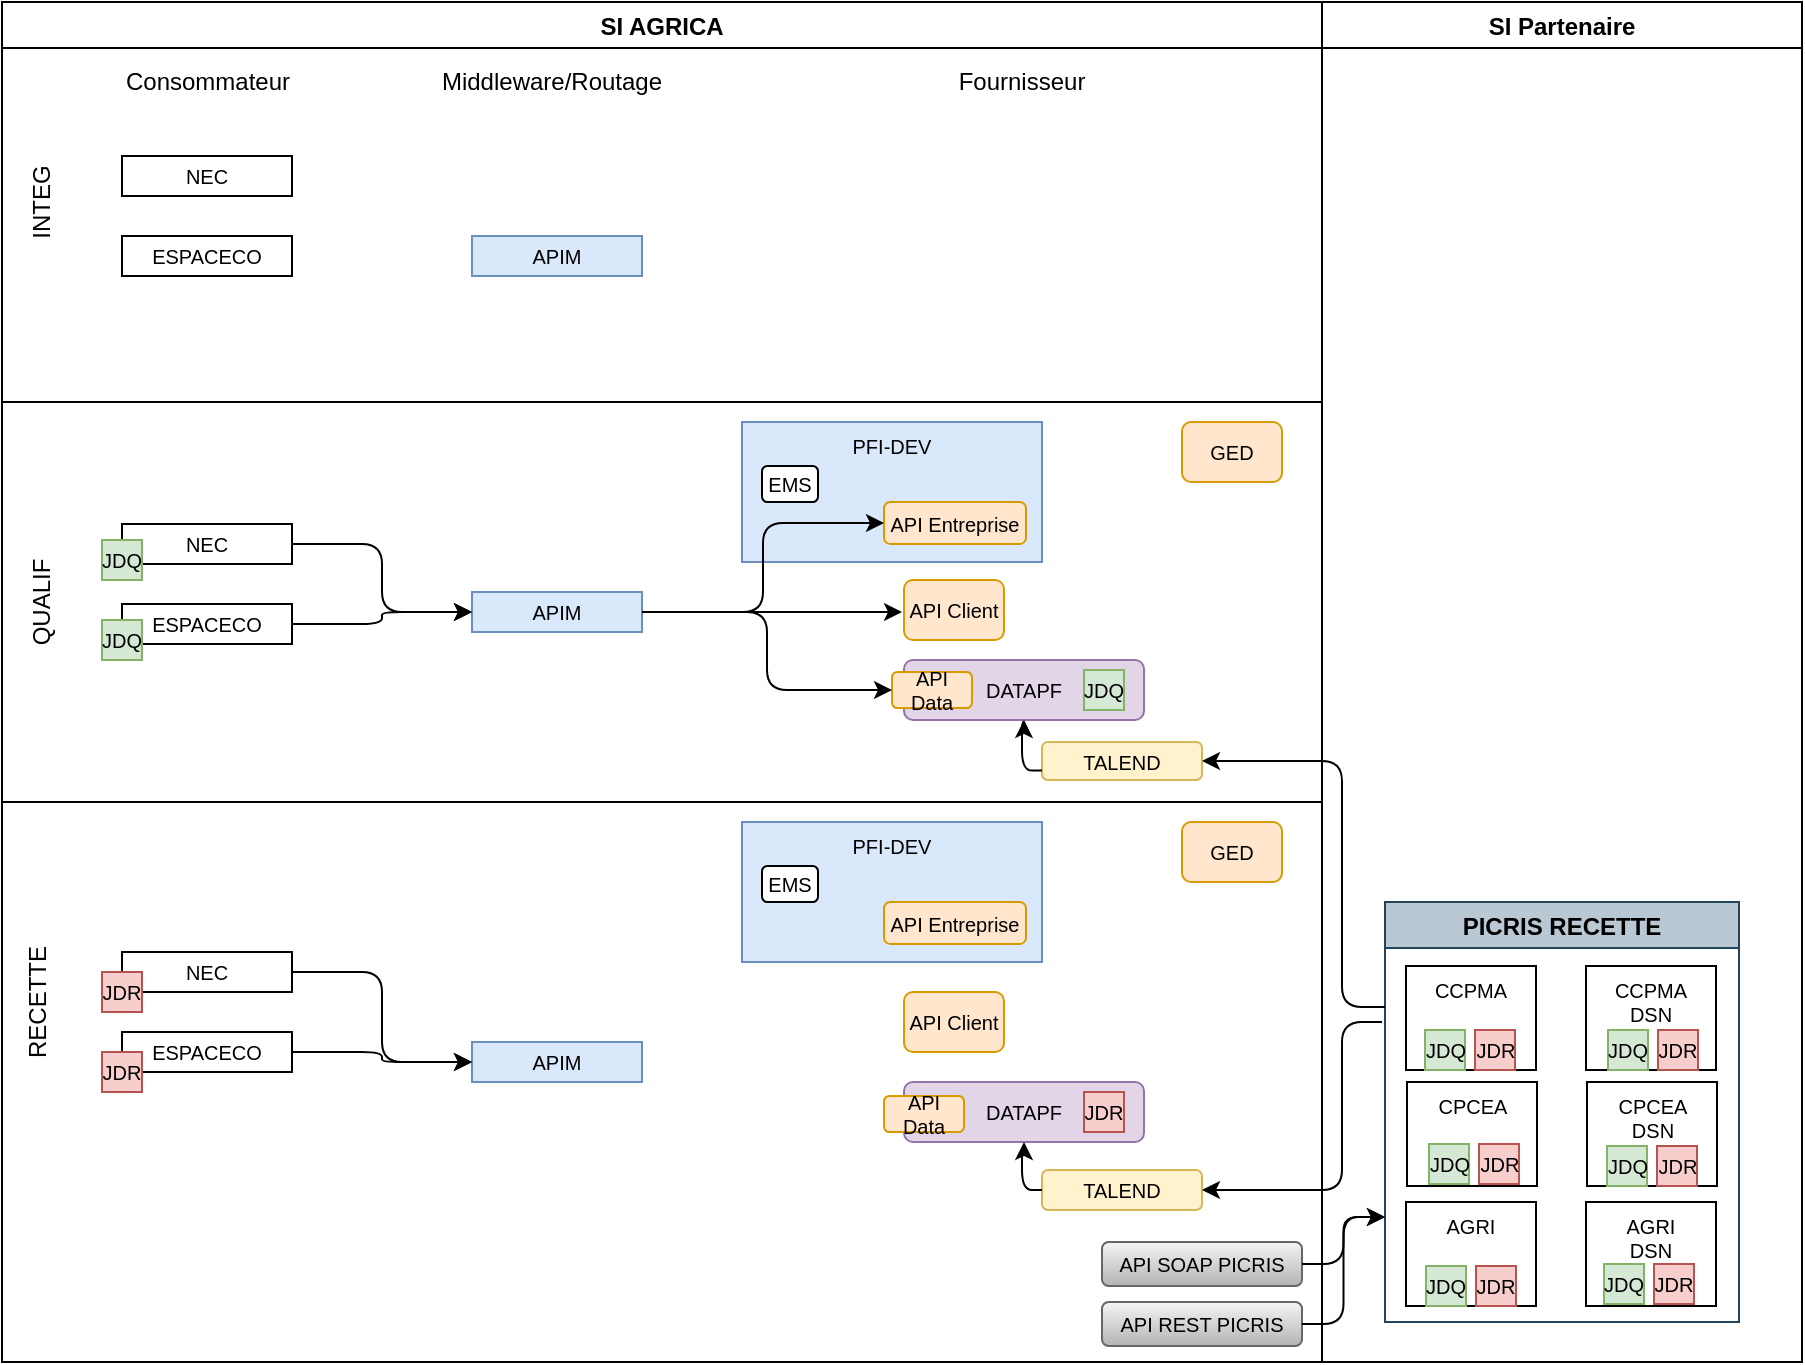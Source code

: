 <mxfile version="14.2.6" type="github">
  <diagram id="UtawWkkkuRNCDnRygqRu" name="Page-1">
    <mxGraphModel dx="1718" dy="937" grid="1" gridSize="10" guides="1" tooltips="1" connect="1" arrows="1" fold="1" page="1" pageScale="1" pageWidth="827" pageHeight="1169" math="0" shadow="0">
      <root>
        <mxCell id="0" />
        <mxCell id="1" parent="0" />
        <mxCell id="fi5G1cxpYTyHCKTgN4Be-5" value="SI AGRICA" style="swimlane;" parent="1" vertex="1">
          <mxGeometry x="10" width="660" height="680" as="geometry" />
        </mxCell>
        <mxCell id="fi5G1cxpYTyHCKTgN4Be-16" value="RECETTE" style="text;html=1;strokeColor=none;fillColor=none;align=center;verticalAlign=middle;whiteSpace=wrap;rounded=0;rotation=-90;" parent="fi5G1cxpYTyHCKTgN4Be-5" vertex="1">
          <mxGeometry x="-2" y="490" width="40" height="20" as="geometry" />
        </mxCell>
        <mxCell id="fi5G1cxpYTyHCKTgN4Be-17" value="QUALIF" style="text;html=1;strokeColor=none;fillColor=none;align=center;verticalAlign=middle;whiteSpace=wrap;rounded=0;rotation=-90;" parent="fi5G1cxpYTyHCKTgN4Be-5" vertex="1">
          <mxGeometry y="290" width="40" height="20" as="geometry" />
        </mxCell>
        <mxCell id="fi5G1cxpYTyHCKTgN4Be-38" value="INTEG" style="text;html=1;strokeColor=none;fillColor=none;align=center;verticalAlign=middle;whiteSpace=wrap;rounded=0;rotation=-90;" parent="fi5G1cxpYTyHCKTgN4Be-5" vertex="1">
          <mxGeometry y="90" width="40" height="20" as="geometry" />
        </mxCell>
        <mxCell id="fi5G1cxpYTyHCKTgN4Be-39" value="DATAPF" style="rounded=1;whiteSpace=wrap;html=1;fontSize=10;fillColor=#e1d5e7;strokeColor=#9673a6;" parent="fi5G1cxpYTyHCKTgN4Be-5" vertex="1">
          <mxGeometry x="451" y="329" width="120" height="30" as="geometry" />
        </mxCell>
        <mxCell id="fi5G1cxpYTyHCKTgN4Be-41" value="PFI-DEV" style="rounded=0;whiteSpace=wrap;html=1;fontSize=10;fillColor=#dae8fc;strokeColor=#6c8ebf;verticalAlign=top;" parent="fi5G1cxpYTyHCKTgN4Be-5" vertex="1">
          <mxGeometry x="370" y="210" width="150" height="70" as="geometry" />
        </mxCell>
        <mxCell id="fi5G1cxpYTyHCKTgN4Be-43" value="APIM" style="rounded=0;whiteSpace=wrap;html=1;fontSize=10;fillColor=#dae8fc;strokeColor=#6c8ebf;" parent="fi5G1cxpYTyHCKTgN4Be-5" vertex="1">
          <mxGeometry x="235" y="295" width="85" height="20" as="geometry" />
        </mxCell>
        <mxCell id="fi5G1cxpYTyHCKTgN4Be-44" value="APIM" style="rounded=0;whiteSpace=wrap;html=1;fontSize=10;fillColor=#dae8fc;strokeColor=#6c8ebf;" parent="fi5G1cxpYTyHCKTgN4Be-5" vertex="1">
          <mxGeometry x="235" y="520" width="85" height="20" as="geometry" />
        </mxCell>
        <mxCell id="fi5G1cxpYTyHCKTgN4Be-46" value="APIM" style="rounded=0;whiteSpace=wrap;html=1;fontSize=10;fillColor=#dae8fc;strokeColor=#6c8ebf;" parent="fi5G1cxpYTyHCKTgN4Be-5" vertex="1">
          <mxGeometry x="235" y="117" width="85" height="20" as="geometry" />
        </mxCell>
        <mxCell id="fi5G1cxpYTyHCKTgN4Be-47" value="NEC" style="rounded=0;whiteSpace=wrap;html=1;fontSize=10;" parent="fi5G1cxpYTyHCKTgN4Be-5" vertex="1">
          <mxGeometry x="60" y="77" width="85" height="20" as="geometry" />
        </mxCell>
        <mxCell id="fi5G1cxpYTyHCKTgN4Be-48" value="ESPACECO" style="rounded=0;whiteSpace=wrap;html=1;fontSize=10;" parent="fi5G1cxpYTyHCKTgN4Be-5" vertex="1">
          <mxGeometry x="60" y="117" width="85" height="20" as="geometry" />
        </mxCell>
        <mxCell id="fi5G1cxpYTyHCKTgN4Be-50" value="NEC" style="rounded=0;whiteSpace=wrap;html=1;fontSize=10;" parent="fi5G1cxpYTyHCKTgN4Be-5" vertex="1">
          <mxGeometry x="60" y="261" width="85" height="20" as="geometry" />
        </mxCell>
        <mxCell id="fi5G1cxpYTyHCKTgN4Be-51" value="ESPACECO" style="rounded=0;whiteSpace=wrap;html=1;fontSize=10;" parent="fi5G1cxpYTyHCKTgN4Be-5" vertex="1">
          <mxGeometry x="60" y="301" width="85" height="20" as="geometry" />
        </mxCell>
        <mxCell id="fi5G1cxpYTyHCKTgN4Be-53" value="NEC" style="rounded=0;whiteSpace=wrap;html=1;fontSize=10;" parent="fi5G1cxpYTyHCKTgN4Be-5" vertex="1">
          <mxGeometry x="60" y="475" width="85" height="20" as="geometry" />
        </mxCell>
        <mxCell id="fi5G1cxpYTyHCKTgN4Be-54" value="ESPACECO" style="rounded=0;whiteSpace=wrap;html=1;fontSize=10;" parent="fi5G1cxpYTyHCKTgN4Be-5" vertex="1">
          <mxGeometry x="60" y="515" width="85" height="20" as="geometry" />
        </mxCell>
        <mxCell id="fi5G1cxpYTyHCKTgN4Be-56" value="GED" style="rounded=1;whiteSpace=wrap;html=1;fontSize=10;fillColor=#ffe6cc;strokeColor=#d79b00;" parent="fi5G1cxpYTyHCKTgN4Be-5" vertex="1">
          <mxGeometry x="590" y="210" width="50" height="30" as="geometry" />
        </mxCell>
        <mxCell id="fi5G1cxpYTyHCKTgN4Be-60" value="DATAPF" style="rounded=1;whiteSpace=wrap;html=1;fontSize=10;fillColor=#e1d5e7;strokeColor=#9673a6;" parent="fi5G1cxpYTyHCKTgN4Be-5" vertex="1">
          <mxGeometry x="451" y="540" width="120" height="30" as="geometry" />
        </mxCell>
        <mxCell id="fi5G1cxpYTyHCKTgN4Be-95" value="JDQ" style="rounded=0;whiteSpace=wrap;html=1;fontSize=10;fillColor=#d5e8d4;strokeColor=#82b366;" parent="fi5G1cxpYTyHCKTgN4Be-5" vertex="1">
          <mxGeometry x="541" y="334" width="20" height="20" as="geometry" />
        </mxCell>
        <mxCell id="fi5G1cxpYTyHCKTgN4Be-96" value="JDR" style="rounded=0;whiteSpace=wrap;html=1;fontSize=10;fillColor=#f8cecc;strokeColor=#b85450;" parent="fi5G1cxpYTyHCKTgN4Be-5" vertex="1">
          <mxGeometry x="541" y="545" width="20" height="20" as="geometry" />
        </mxCell>
        <mxCell id="fi5G1cxpYTyHCKTgN4Be-97" value="JDQ" style="rounded=0;whiteSpace=wrap;html=1;fontSize=10;fillColor=#d5e8d4;strokeColor=#82b366;" parent="fi5G1cxpYTyHCKTgN4Be-5" vertex="1">
          <mxGeometry x="50" y="269" width="20" height="20" as="geometry" />
        </mxCell>
        <mxCell id="fi5G1cxpYTyHCKTgN4Be-98" value="JDQ" style="rounded=0;whiteSpace=wrap;html=1;fontSize=10;fillColor=#d5e8d4;strokeColor=#82b366;" parent="fi5G1cxpYTyHCKTgN4Be-5" vertex="1">
          <mxGeometry x="50" y="309" width="20" height="20" as="geometry" />
        </mxCell>
        <mxCell id="fi5G1cxpYTyHCKTgN4Be-99" value="JDR" style="rounded=0;whiteSpace=wrap;html=1;fontSize=10;fillColor=#f8cecc;strokeColor=#b85450;" parent="fi5G1cxpYTyHCKTgN4Be-5" vertex="1">
          <mxGeometry x="50" y="485" width="20" height="20" as="geometry" />
        </mxCell>
        <mxCell id="fi5G1cxpYTyHCKTgN4Be-100" value="JDR" style="rounded=0;whiteSpace=wrap;html=1;fontSize=10;fillColor=#f8cecc;strokeColor=#b85450;" parent="fi5G1cxpYTyHCKTgN4Be-5" vertex="1">
          <mxGeometry x="50" y="525" width="20" height="20" as="geometry" />
        </mxCell>
        <mxCell id="BkkZDHYC6QuZQfSpvtJa-2" value="Consommateur" style="text;html=1;strokeColor=none;fillColor=none;align=center;verticalAlign=middle;whiteSpace=wrap;rounded=0;" parent="fi5G1cxpYTyHCKTgN4Be-5" vertex="1">
          <mxGeometry x="77.5" y="30" width="50" height="20" as="geometry" />
        </mxCell>
        <mxCell id="BkkZDHYC6QuZQfSpvtJa-3" value="Middleware/Routage" style="text;html=1;strokeColor=none;fillColor=none;align=center;verticalAlign=middle;whiteSpace=wrap;rounded=0;" parent="fi5G1cxpYTyHCKTgN4Be-5" vertex="1">
          <mxGeometry x="250" y="30" width="50" height="20" as="geometry" />
        </mxCell>
        <mxCell id="BkkZDHYC6QuZQfSpvtJa-4" value="Fournisseur" style="text;html=1;strokeColor=none;fillColor=none;align=center;verticalAlign=middle;whiteSpace=wrap;rounded=0;" parent="fi5G1cxpYTyHCKTgN4Be-5" vertex="1">
          <mxGeometry x="485" y="30" width="50" height="20" as="geometry" />
        </mxCell>
        <mxCell id="C6QLfUmNTLj8EmhHEYac-1" value="TALEND" style="rounded=1;whiteSpace=wrap;html=1;fontSize=10;fillColor=#fff2cc;strokeColor=#d6b656;" parent="fi5G1cxpYTyHCKTgN4Be-5" vertex="1">
          <mxGeometry x="520" y="370" width="80" height="19" as="geometry" />
        </mxCell>
        <mxCell id="C6QLfUmNTLj8EmhHEYac-2" value="TALEND" style="rounded=1;whiteSpace=wrap;html=1;fontSize=10;fillColor=#fff2cc;strokeColor=#d6b656;" parent="fi5G1cxpYTyHCKTgN4Be-5" vertex="1">
          <mxGeometry x="520" y="584" width="80" height="20" as="geometry" />
        </mxCell>
        <mxCell id="C6QLfUmNTLj8EmhHEYac-15" value="EMS" style="rounded=1;whiteSpace=wrap;html=1;fontSize=10;" parent="fi5G1cxpYTyHCKTgN4Be-5" vertex="1">
          <mxGeometry x="380" y="232" width="28" height="18" as="geometry" />
        </mxCell>
        <mxCell id="iJ6u3aECMBL3vNw7YUmj-3" value="API Data" style="rounded=1;whiteSpace=wrap;html=1;fontSize=10;fillColor=#ffe6cc;strokeColor=#d79b00;" vertex="1" parent="fi5G1cxpYTyHCKTgN4Be-5">
          <mxGeometry x="445" y="335" width="40" height="18" as="geometry" />
        </mxCell>
        <mxCell id="iJ6u3aECMBL3vNw7YUmj-5" value="API Client" style="rounded=1;whiteSpace=wrap;html=1;fontSize=10;fillColor=#ffe6cc;strokeColor=#d79b00;" vertex="1" parent="fi5G1cxpYTyHCKTgN4Be-5">
          <mxGeometry x="451" y="289" width="50" height="30" as="geometry" />
        </mxCell>
        <mxCell id="iJ6u3aECMBL3vNw7YUmj-12" value="API Data" style="rounded=1;whiteSpace=wrap;html=1;fontSize=10;fillColor=#ffe6cc;strokeColor=#d79b00;" vertex="1" parent="fi5G1cxpYTyHCKTgN4Be-5">
          <mxGeometry x="441" y="547" width="40" height="18" as="geometry" />
        </mxCell>
        <mxCell id="iJ6u3aECMBL3vNw7YUmj-22" value="API Entreprise" style="rounded=1;whiteSpace=wrap;html=1;fontSize=10;fillColor=#ffe6cc;strokeColor=#d79b00;" vertex="1" parent="fi5G1cxpYTyHCKTgN4Be-5">
          <mxGeometry x="441" y="250" width="71" height="21" as="geometry" />
        </mxCell>
        <mxCell id="iJ6u3aECMBL3vNw7YUmj-23" value="" style="endArrow=classic;html=1;exitX=1;exitY=0.5;exitDx=0;exitDy=0;entryX=0;entryY=0.5;entryDx=0;entryDy=0;edgeStyle=orthogonalEdgeStyle;" edge="1" parent="fi5G1cxpYTyHCKTgN4Be-5" source="fi5G1cxpYTyHCKTgN4Be-50" target="fi5G1cxpYTyHCKTgN4Be-43">
          <mxGeometry width="50" height="50" relative="1" as="geometry">
            <mxPoint x="197" y="371" as="sourcePoint" />
            <mxPoint x="247" y="321" as="targetPoint" />
          </mxGeometry>
        </mxCell>
        <mxCell id="iJ6u3aECMBL3vNw7YUmj-24" value="" style="endArrow=classic;html=1;entryX=0;entryY=0.5;entryDx=0;entryDy=0;exitX=1;exitY=0.5;exitDx=0;exitDy=0;edgeStyle=orthogonalEdgeStyle;" edge="1" parent="fi5G1cxpYTyHCKTgN4Be-5" source="fi5G1cxpYTyHCKTgN4Be-51" target="fi5G1cxpYTyHCKTgN4Be-43">
          <mxGeometry width="50" height="50" relative="1" as="geometry">
            <mxPoint x="130" y="380" as="sourcePoint" />
            <mxPoint x="180" y="330" as="targetPoint" />
          </mxGeometry>
        </mxCell>
        <mxCell id="iJ6u3aECMBL3vNw7YUmj-25" value="" style="endArrow=classic;html=1;exitX=1;exitY=0.5;exitDx=0;exitDy=0;entryX=0;entryY=0.5;entryDx=0;entryDy=0;edgeStyle=orthogonalEdgeStyle;" edge="1" parent="fi5G1cxpYTyHCKTgN4Be-5" source="fi5G1cxpYTyHCKTgN4Be-43" target="iJ6u3aECMBL3vNw7YUmj-3">
          <mxGeometry width="50" height="50" relative="1" as="geometry">
            <mxPoint x="350" y="344" as="sourcePoint" />
            <mxPoint x="400" y="294" as="targetPoint" />
          </mxGeometry>
        </mxCell>
        <mxCell id="iJ6u3aECMBL3vNw7YUmj-26" value="" style="endArrow=classic;html=1;exitX=1;exitY=0.5;exitDx=0;exitDy=0;edgeStyle=orthogonalEdgeStyle;" edge="1" parent="fi5G1cxpYTyHCKTgN4Be-5" source="fi5G1cxpYTyHCKTgN4Be-43">
          <mxGeometry width="50" height="50" relative="1" as="geometry">
            <mxPoint x="320" y="380" as="sourcePoint" />
            <mxPoint x="450" y="305" as="targetPoint" />
          </mxGeometry>
        </mxCell>
        <mxCell id="iJ6u3aECMBL3vNw7YUmj-27" value="" style="endArrow=classic;html=1;entryX=0;entryY=0.5;entryDx=0;entryDy=0;exitX=1;exitY=0.5;exitDx=0;exitDy=0;edgeStyle=orthogonalEdgeStyle;" edge="1" parent="fi5G1cxpYTyHCKTgN4Be-5" source="fi5G1cxpYTyHCKTgN4Be-43" target="iJ6u3aECMBL3vNw7YUmj-22">
          <mxGeometry width="50" height="50" relative="1" as="geometry">
            <mxPoint x="340" y="380" as="sourcePoint" />
            <mxPoint x="390" y="330" as="targetPoint" />
          </mxGeometry>
        </mxCell>
        <mxCell id="iJ6u3aECMBL3vNw7YUmj-29" value="" style="endArrow=classic;html=1;entryX=1;entryY=0.5;entryDx=0;entryDy=0;edgeStyle=orthogonalEdgeStyle;" edge="1" parent="fi5G1cxpYTyHCKTgN4Be-5" target="C6QLfUmNTLj8EmhHEYac-2">
          <mxGeometry width="50" height="50" relative="1" as="geometry">
            <mxPoint x="690" y="510" as="sourcePoint" />
            <mxPoint x="610" y="460" as="targetPoint" />
            <Array as="points">
              <mxPoint x="670" y="510" />
              <mxPoint x="670" y="594" />
            </Array>
          </mxGeometry>
        </mxCell>
        <mxCell id="iJ6u3aECMBL3vNw7YUmj-30" value="" style="endArrow=classic;html=1;entryX=0.5;entryY=1;entryDx=0;entryDy=0;exitX=0;exitY=0.75;exitDx=0;exitDy=0;edgeStyle=orthogonalEdgeStyle;" edge="1" parent="fi5G1cxpYTyHCKTgN4Be-5" source="C6QLfUmNTLj8EmhHEYac-1" target="fi5G1cxpYTyHCKTgN4Be-39">
          <mxGeometry width="50" height="50" relative="1" as="geometry">
            <mxPoint x="470" y="470" as="sourcePoint" />
            <mxPoint x="520" y="420" as="targetPoint" />
          </mxGeometry>
        </mxCell>
        <mxCell id="iJ6u3aECMBL3vNw7YUmj-31" value="" style="endArrow=classic;html=1;exitX=0;exitY=0.5;exitDx=0;exitDy=0;entryX=0.5;entryY=1;entryDx=0;entryDy=0;edgeStyle=orthogonalEdgeStyle;" edge="1" parent="fi5G1cxpYTyHCKTgN4Be-5" source="C6QLfUmNTLj8EmhHEYac-2" target="fi5G1cxpYTyHCKTgN4Be-60">
          <mxGeometry width="50" height="50" relative="1" as="geometry">
            <mxPoint x="380" y="660" as="sourcePoint" />
            <mxPoint x="430" y="610" as="targetPoint" />
          </mxGeometry>
        </mxCell>
        <mxCell id="iJ6u3aECMBL3vNw7YUmj-32" value="PFI-DEV" style="rounded=0;whiteSpace=wrap;html=1;fontSize=10;fillColor=#dae8fc;strokeColor=#6c8ebf;verticalAlign=top;" vertex="1" parent="fi5G1cxpYTyHCKTgN4Be-5">
          <mxGeometry x="370" y="410" width="150" height="70" as="geometry" />
        </mxCell>
        <mxCell id="iJ6u3aECMBL3vNw7YUmj-33" value="GED" style="rounded=1;whiteSpace=wrap;html=1;fontSize=10;fillColor=#ffe6cc;strokeColor=#d79b00;" vertex="1" parent="fi5G1cxpYTyHCKTgN4Be-5">
          <mxGeometry x="590" y="410" width="50" height="30" as="geometry" />
        </mxCell>
        <mxCell id="iJ6u3aECMBL3vNw7YUmj-34" value="EMS" style="rounded=1;whiteSpace=wrap;html=1;fontSize=10;" vertex="1" parent="fi5G1cxpYTyHCKTgN4Be-5">
          <mxGeometry x="380" y="432" width="28" height="18" as="geometry" />
        </mxCell>
        <mxCell id="iJ6u3aECMBL3vNw7YUmj-35" value="API Client" style="rounded=1;whiteSpace=wrap;html=1;fontSize=10;fillColor=#ffe6cc;strokeColor=#d79b00;" vertex="1" parent="fi5G1cxpYTyHCKTgN4Be-5">
          <mxGeometry x="451" y="495" width="50" height="30" as="geometry" />
        </mxCell>
        <mxCell id="iJ6u3aECMBL3vNw7YUmj-36" value="API Entreprise" style="rounded=1;whiteSpace=wrap;html=1;fontSize=10;fillColor=#ffe6cc;strokeColor=#d79b00;" vertex="1" parent="fi5G1cxpYTyHCKTgN4Be-5">
          <mxGeometry x="441" y="450" width="71" height="21" as="geometry" />
        </mxCell>
        <mxCell id="iJ6u3aECMBL3vNw7YUmj-39" value="" style="endArrow=classic;html=1;entryX=0;entryY=0.5;entryDx=0;entryDy=0;exitX=1;exitY=0.5;exitDx=0;exitDy=0;edgeStyle=orthogonalEdgeStyle;" edge="1" parent="fi5G1cxpYTyHCKTgN4Be-5" source="fi5G1cxpYTyHCKTgN4Be-53" target="fi5G1cxpYTyHCKTgN4Be-44">
          <mxGeometry width="50" height="50" relative="1" as="geometry">
            <mxPoint x="200" y="501" as="sourcePoint" />
            <mxPoint x="290" y="495" as="targetPoint" />
          </mxGeometry>
        </mxCell>
        <mxCell id="iJ6u3aECMBL3vNw7YUmj-40" value="" style="endArrow=classic;html=1;entryX=0;entryY=0.5;entryDx=0;entryDy=0;exitX=1;exitY=0.5;exitDx=0;exitDy=0;edgeStyle=orthogonalEdgeStyle;" edge="1" parent="fi5G1cxpYTyHCKTgN4Be-5" source="fi5G1cxpYTyHCKTgN4Be-54" target="fi5G1cxpYTyHCKTgN4Be-44">
          <mxGeometry width="50" height="50" relative="1" as="geometry">
            <mxPoint x="145" y="485" as="sourcePoint" />
            <mxPoint x="232.5" y="560" as="targetPoint" />
            <Array as="points">
              <mxPoint x="190" y="525" />
              <mxPoint x="190" y="530" />
            </Array>
          </mxGeometry>
        </mxCell>
        <mxCell id="fi5G1cxpYTyHCKTgN4Be-6" value="SI Partenaire" style="swimlane;" parent="1" vertex="1">
          <mxGeometry x="670" width="240" height="680" as="geometry" />
        </mxCell>
        <mxCell id="fi5G1cxpYTyHCKTgN4Be-8" value="PICRIS RECETTE" style="swimlane;fillColor=#bac8d3;strokeColor=#23445d;" parent="fi5G1cxpYTyHCKTgN4Be-6" vertex="1">
          <mxGeometry x="31.5" y="450" width="177" height="210" as="geometry">
            <mxRectangle x="42" y="80" width="120" height="23" as="alternateBounds" />
          </mxGeometry>
        </mxCell>
        <mxCell id="fi5G1cxpYTyHCKTgN4Be-63" value="CCPMA" style="rounded=0;whiteSpace=wrap;html=1;fontSize=10;verticalAlign=top;" parent="fi5G1cxpYTyHCKTgN4Be-8" vertex="1">
          <mxGeometry x="10.5" y="32" width="65" height="52" as="geometry" />
        </mxCell>
        <mxCell id="fi5G1cxpYTyHCKTgN4Be-65" value="&lt;div&gt;CCPMA&lt;/div&gt;&lt;div&gt;DSN&lt;/div&gt;" style="rounded=0;whiteSpace=wrap;html=1;fontSize=10;verticalAlign=top;" parent="fi5G1cxpYTyHCKTgN4Be-8" vertex="1">
          <mxGeometry x="100.5" y="32" width="65" height="52" as="geometry" />
        </mxCell>
        <mxCell id="fi5G1cxpYTyHCKTgN4Be-66" value="CPCEA" style="rounded=0;whiteSpace=wrap;html=1;fontSize=10;verticalAlign=top;" parent="fi5G1cxpYTyHCKTgN4Be-8" vertex="1">
          <mxGeometry x="11" y="90" width="65" height="52" as="geometry" />
        </mxCell>
        <mxCell id="fi5G1cxpYTyHCKTgN4Be-67" value="&lt;div&gt;CPCEA&lt;/div&gt;&lt;div&gt;DSN&lt;/div&gt;" style="rounded=0;whiteSpace=wrap;html=1;fontSize=10;verticalAlign=top;" parent="fi5G1cxpYTyHCKTgN4Be-8" vertex="1">
          <mxGeometry x="101" y="90" width="65" height="52" as="geometry" />
        </mxCell>
        <mxCell id="fi5G1cxpYTyHCKTgN4Be-68" value="AGRI" style="rounded=0;whiteSpace=wrap;html=1;fontSize=10;verticalAlign=top;" parent="fi5G1cxpYTyHCKTgN4Be-8" vertex="1">
          <mxGeometry x="10.5" y="150" width="65" height="52" as="geometry" />
        </mxCell>
        <mxCell id="fi5G1cxpYTyHCKTgN4Be-69" value="&lt;div&gt;AGRI&lt;/div&gt;&lt;div&gt;DSN&lt;/div&gt;" style="rounded=0;whiteSpace=wrap;html=1;fontSize=10;verticalAlign=top;" parent="fi5G1cxpYTyHCKTgN4Be-8" vertex="1">
          <mxGeometry x="100.5" y="150" width="65" height="52" as="geometry" />
        </mxCell>
        <mxCell id="fi5G1cxpYTyHCKTgN4Be-82" value="JDQ" style="rounded=0;whiteSpace=wrap;html=1;fontSize=10;fillColor=#d5e8d4;strokeColor=#82b366;" parent="fi5G1cxpYTyHCKTgN4Be-8" vertex="1">
          <mxGeometry x="20" y="64" width="20" height="20" as="geometry" />
        </mxCell>
        <mxCell id="fi5G1cxpYTyHCKTgN4Be-83" value="JDR" style="rounded=0;whiteSpace=wrap;html=1;fontSize=10;fillColor=#f8cecc;strokeColor=#b85450;" parent="fi5G1cxpYTyHCKTgN4Be-8" vertex="1">
          <mxGeometry x="45" y="64" width="20" height="20" as="geometry" />
        </mxCell>
        <mxCell id="fi5G1cxpYTyHCKTgN4Be-85" value="JDQ" style="rounded=0;whiteSpace=wrap;html=1;fontSize=10;fillColor=#d5e8d4;strokeColor=#82b366;" parent="fi5G1cxpYTyHCKTgN4Be-8" vertex="1">
          <mxGeometry x="111.5" y="64" width="20" height="20" as="geometry" />
        </mxCell>
        <mxCell id="fi5G1cxpYTyHCKTgN4Be-86" value="JDR" style="rounded=0;whiteSpace=wrap;html=1;fontSize=10;fillColor=#f8cecc;strokeColor=#b85450;" parent="fi5G1cxpYTyHCKTgN4Be-8" vertex="1">
          <mxGeometry x="136.5" y="64" width="20" height="20" as="geometry" />
        </mxCell>
        <mxCell id="fi5G1cxpYTyHCKTgN4Be-87" value="JDQ" style="rounded=0;whiteSpace=wrap;html=1;fontSize=10;fillColor=#d5e8d4;strokeColor=#82b366;" parent="fi5G1cxpYTyHCKTgN4Be-8" vertex="1">
          <mxGeometry x="22" y="121" width="20" height="20" as="geometry" />
        </mxCell>
        <mxCell id="fi5G1cxpYTyHCKTgN4Be-88" value="JDR" style="rounded=0;whiteSpace=wrap;html=1;fontSize=10;fillColor=#f8cecc;strokeColor=#b85450;" parent="fi5G1cxpYTyHCKTgN4Be-8" vertex="1">
          <mxGeometry x="47" y="121" width="20" height="20" as="geometry" />
        </mxCell>
        <mxCell id="fi5G1cxpYTyHCKTgN4Be-89" value="JDQ" style="rounded=0;whiteSpace=wrap;html=1;fontSize=10;fillColor=#d5e8d4;strokeColor=#82b366;" parent="fi5G1cxpYTyHCKTgN4Be-8" vertex="1">
          <mxGeometry x="111" y="122" width="20" height="20" as="geometry" />
        </mxCell>
        <mxCell id="fi5G1cxpYTyHCKTgN4Be-90" value="JDR" style="rounded=0;whiteSpace=wrap;html=1;fontSize=10;fillColor=#f8cecc;strokeColor=#b85450;" parent="fi5G1cxpYTyHCKTgN4Be-8" vertex="1">
          <mxGeometry x="136" y="122" width="20" height="20" as="geometry" />
        </mxCell>
        <mxCell id="fi5G1cxpYTyHCKTgN4Be-91" value="JDQ" style="rounded=0;whiteSpace=wrap;html=1;fontSize=10;fillColor=#d5e8d4;strokeColor=#82b366;" parent="fi5G1cxpYTyHCKTgN4Be-8" vertex="1">
          <mxGeometry x="20.5" y="182" width="20" height="20" as="geometry" />
        </mxCell>
        <mxCell id="fi5G1cxpYTyHCKTgN4Be-92" value="JDR" style="rounded=0;whiteSpace=wrap;html=1;fontSize=10;fillColor=#f8cecc;strokeColor=#b85450;" parent="fi5G1cxpYTyHCKTgN4Be-8" vertex="1">
          <mxGeometry x="45.5" y="182" width="20" height="20" as="geometry" />
        </mxCell>
        <mxCell id="fi5G1cxpYTyHCKTgN4Be-93" value="JDQ" style="rounded=0;whiteSpace=wrap;html=1;fontSize=10;fillColor=#d5e8d4;strokeColor=#82b366;" parent="fi5G1cxpYTyHCKTgN4Be-8" vertex="1">
          <mxGeometry x="109.5" y="181" width="20" height="20" as="geometry" />
        </mxCell>
        <mxCell id="fi5G1cxpYTyHCKTgN4Be-94" value="JDR" style="rounded=0;whiteSpace=wrap;html=1;fontSize=10;fillColor=#f8cecc;strokeColor=#b85450;" parent="fi5G1cxpYTyHCKTgN4Be-8" vertex="1">
          <mxGeometry x="134.5" y="181" width="20" height="20" as="geometry" />
        </mxCell>
        <mxCell id="fi5G1cxpYTyHCKTgN4Be-70" value="API REST PICRIS" style="rounded=1;whiteSpace=wrap;html=1;fontSize=10;gradientColor=#b3b3b3;fillColor=#f5f5f5;strokeColor=#666666;" parent="fi5G1cxpYTyHCKTgN4Be-6" vertex="1">
          <mxGeometry x="-110" y="650" width="100" height="22" as="geometry" />
        </mxCell>
        <mxCell id="fi5G1cxpYTyHCKTgN4Be-62" value="API SOAP PICRIS" style="rounded=1;whiteSpace=wrap;html=1;fontSize=10;gradientColor=#b3b3b3;fillColor=#f5f5f5;strokeColor=#666666;" parent="fi5G1cxpYTyHCKTgN4Be-6" vertex="1">
          <mxGeometry x="-110" y="620" width="100" height="22" as="geometry" />
        </mxCell>
        <mxCell id="iJ6u3aECMBL3vNw7YUmj-37" value="" style="endArrow=classic;html=1;exitX=1;exitY=0.5;exitDx=0;exitDy=0;entryX=0;entryY=0.75;entryDx=0;entryDy=0;edgeStyle=orthogonalEdgeStyle;" edge="1" parent="fi5G1cxpYTyHCKTgN4Be-6" source="fi5G1cxpYTyHCKTgN4Be-62" target="fi5G1cxpYTyHCKTgN4Be-8">
          <mxGeometry width="50" height="50" relative="1" as="geometry">
            <mxPoint x="50" y="420" as="sourcePoint" />
            <mxPoint x="100" y="370" as="targetPoint" />
          </mxGeometry>
        </mxCell>
        <mxCell id="iJ6u3aECMBL3vNw7YUmj-38" value="" style="endArrow=classic;html=1;exitX=1;exitY=0.5;exitDx=0;exitDy=0;entryX=0;entryY=0.75;entryDx=0;entryDy=0;edgeStyle=orthogonalEdgeStyle;" edge="1" parent="fi5G1cxpYTyHCKTgN4Be-6" source="fi5G1cxpYTyHCKTgN4Be-70" target="fi5G1cxpYTyHCKTgN4Be-8">
          <mxGeometry width="50" height="50" relative="1" as="geometry">
            <mxPoint x="20" y="760" as="sourcePoint" />
            <mxPoint x="70" y="710" as="targetPoint" />
          </mxGeometry>
        </mxCell>
        <mxCell id="fi5G1cxpYTyHCKTgN4Be-15" value="" style="endArrow=none;html=1;" parent="1" edge="1">
          <mxGeometry width="50" height="50" relative="1" as="geometry">
            <mxPoint x="10" y="400" as="sourcePoint" />
            <mxPoint x="670" y="400" as="targetPoint" />
            <Array as="points" />
          </mxGeometry>
        </mxCell>
        <mxCell id="fi5G1cxpYTyHCKTgN4Be-37" value="" style="endArrow=none;html=1;fontSize=10;" parent="1" edge="1">
          <mxGeometry width="50" height="50" relative="1" as="geometry">
            <mxPoint x="10" y="200" as="sourcePoint" />
            <mxPoint x="670" y="200" as="targetPoint" />
          </mxGeometry>
        </mxCell>
        <mxCell id="iJ6u3aECMBL3vNw7YUmj-28" value="" style="endArrow=classic;html=1;exitX=0;exitY=0.25;exitDx=0;exitDy=0;entryX=1;entryY=0.5;entryDx=0;entryDy=0;edgeStyle=orthogonalEdgeStyle;" edge="1" parent="1" source="fi5G1cxpYTyHCKTgN4Be-8" target="C6QLfUmNTLj8EmhHEYac-1">
          <mxGeometry width="50" height="50" relative="1" as="geometry">
            <mxPoint x="720" y="420" as="sourcePoint" />
            <mxPoint x="770" y="370" as="targetPoint" />
            <Array as="points">
              <mxPoint x="680" y="503" />
              <mxPoint x="680" y="380" />
            </Array>
          </mxGeometry>
        </mxCell>
      </root>
    </mxGraphModel>
  </diagram>
</mxfile>
